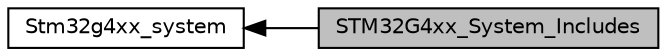 digraph "STM32G4xx_System_Includes"
{
  edge [fontname="Helvetica",fontsize="10",labelfontname="Helvetica",labelfontsize="10"];
  node [fontname="Helvetica",fontsize="10",shape=box];
  rankdir=LR;
  Node1 [label="STM32G4xx_System_Includes",height=0.2,width=0.4,color="black", fillcolor="grey75", style="filled", fontcolor="black",tooltip="Define to prevent recursive inclusion."];
  Node2 [label="Stm32g4xx_system",height=0.2,width=0.4,color="black", fillcolor="white", style="filled",URL="$group__stm32g4xx__system.html",tooltip=" "];
  Node2->Node1 [shape=plaintext, dir="back", style="solid"];
}
